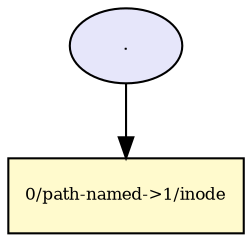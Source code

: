 digraph RGL__DirectedAdjacencyGraph {1[fontsize = 8,label = ".",shape = ellipse, fillcolor="#e6e6fa", style = filled]

1 -> 0[fontsize = 8, color="#000000"]

0[fontsize = 8,label = "0/path-named->1/inode",shape = rectangle, fillcolor="#fffacd", style = filled]

}
